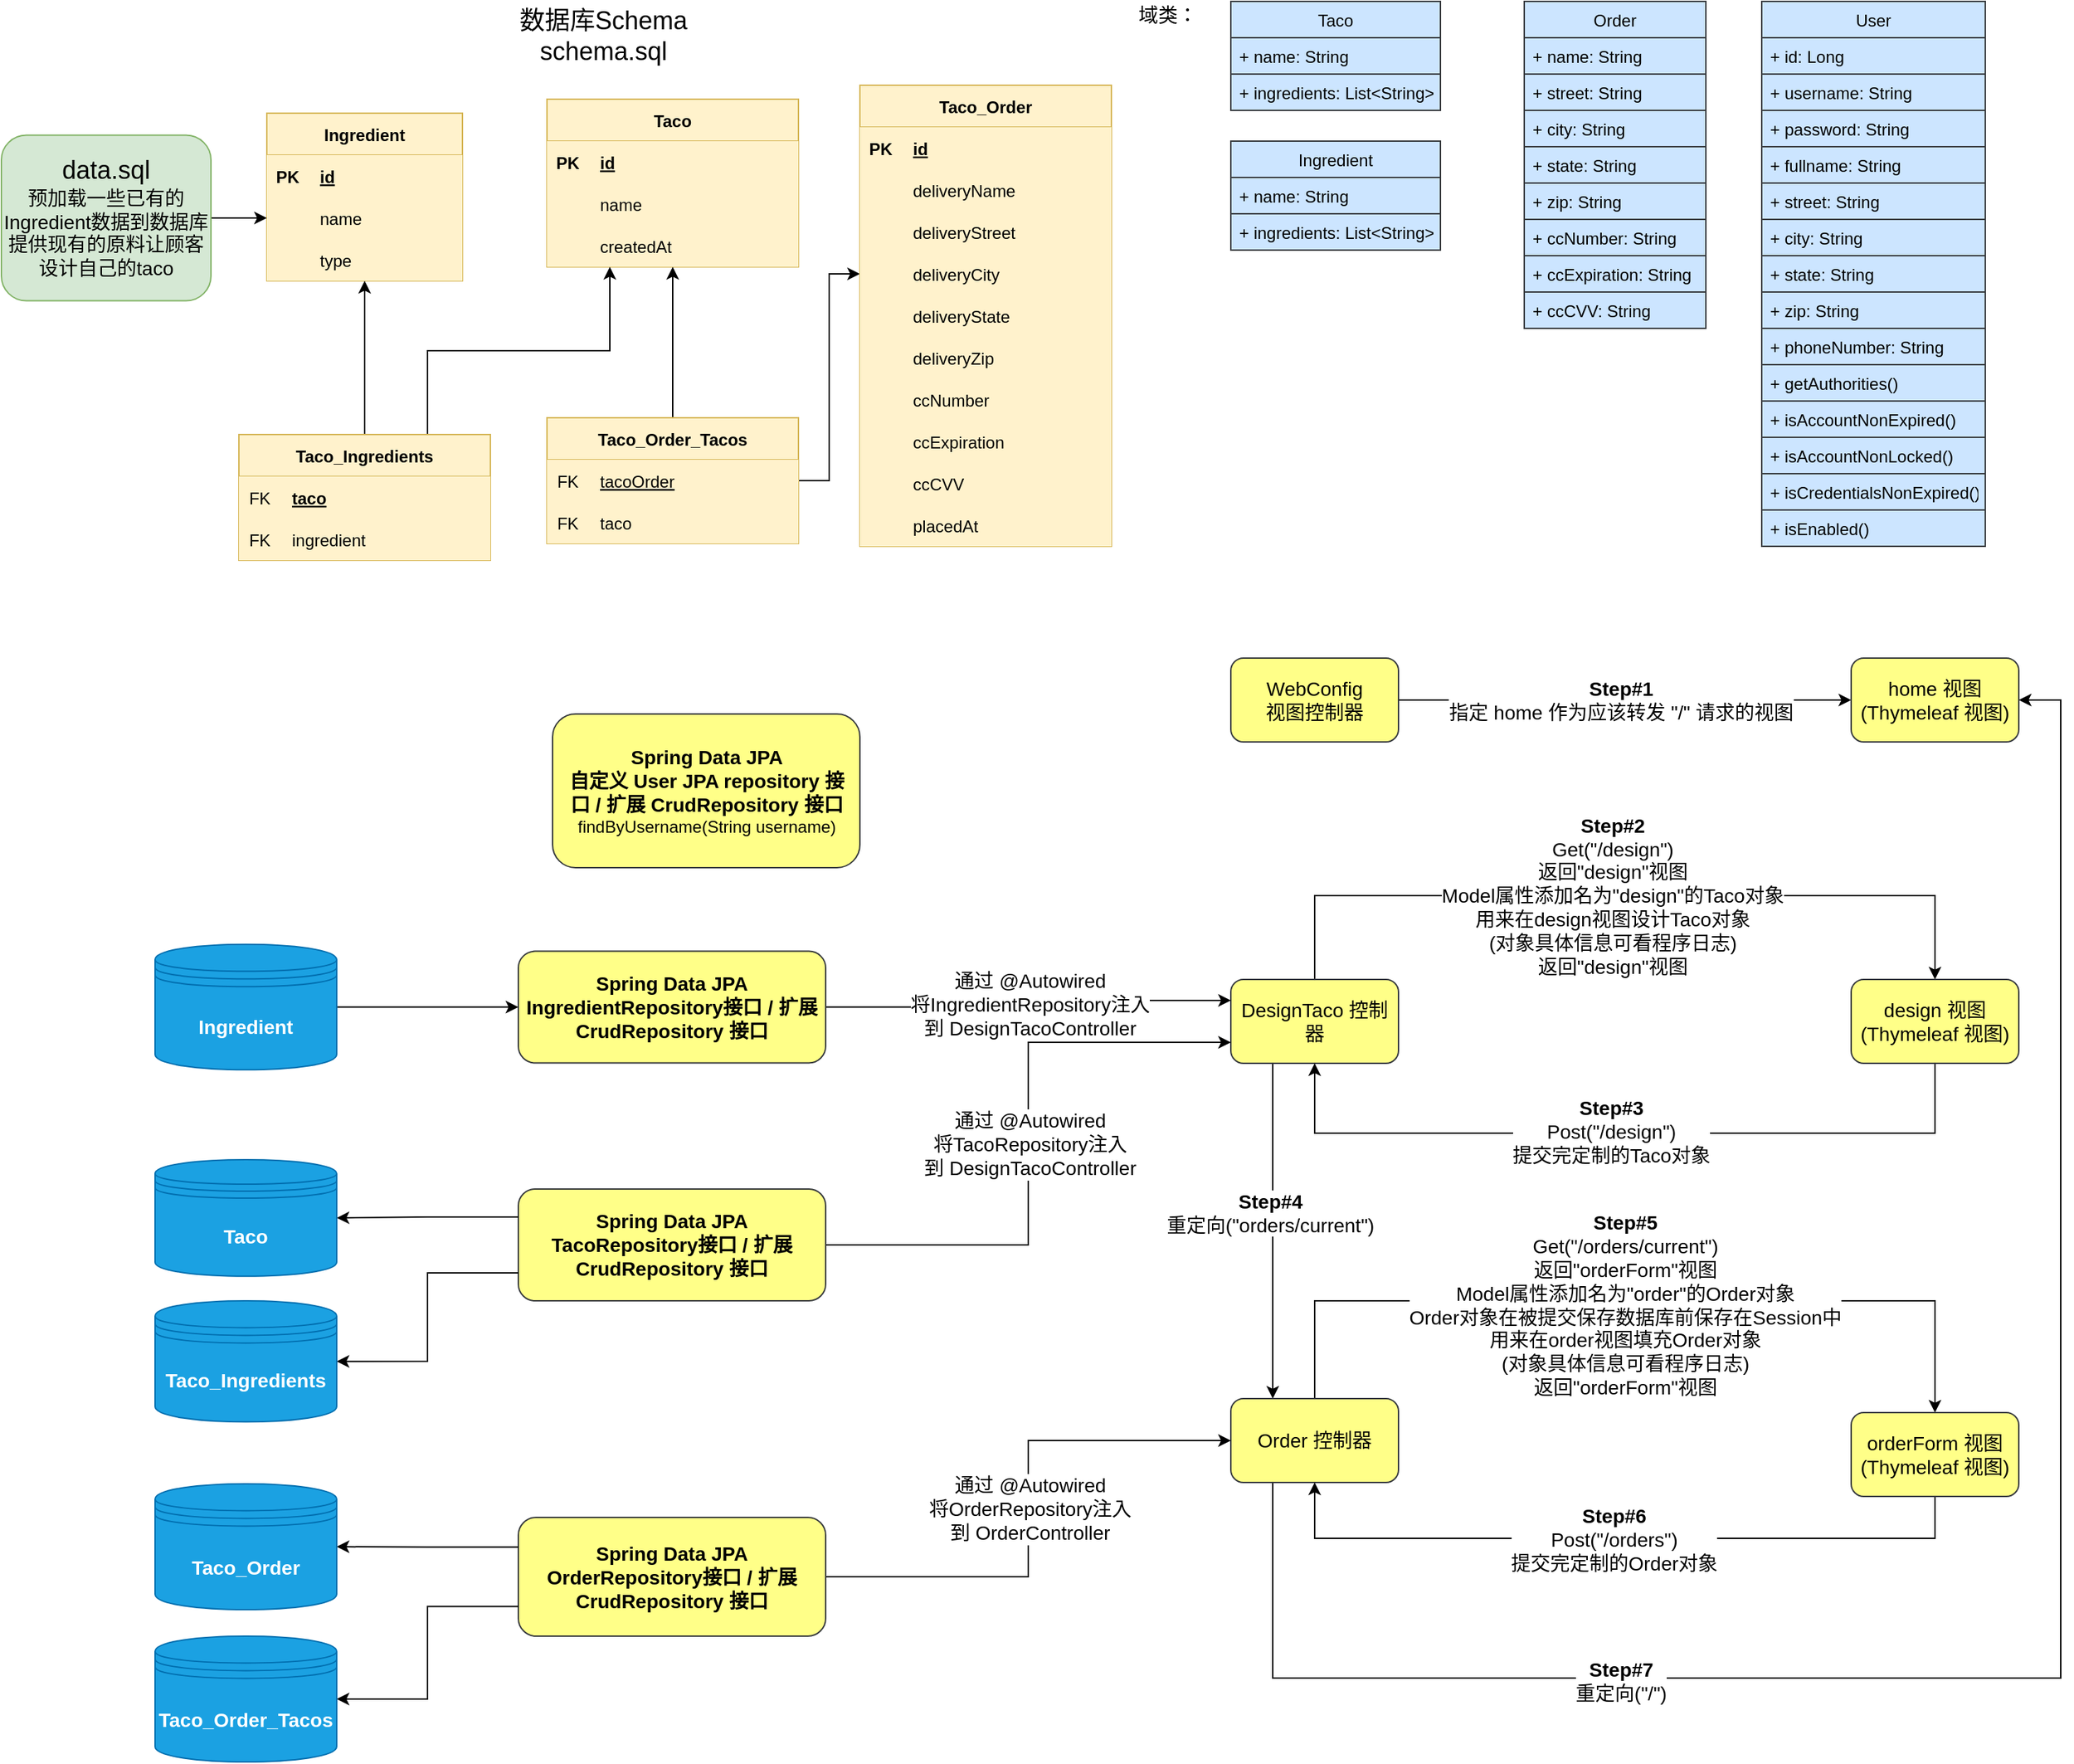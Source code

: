 <mxfile version="14.4.3" type="device"><diagram id="s5GgD7lEtXo4meM5UNP-" name="Page-1"><mxGraphModel dx="2893" dy="1265" grid="1" gridSize="10" guides="1" tooltips="1" connect="1" arrows="1" fold="1" page="1" pageScale="1" pageWidth="827" pageHeight="1169" math="0" shadow="0"><root><mxCell id="0"/><mxCell id="1" parent="0"/><mxCell id="UWZ8eqpxHvVsFgLDv_jw-1" value="Order" style="swimlane;fontStyle=0;childLayout=stackLayout;horizontal=1;startSize=26;fillColor=#cce5ff;horizontalStack=0;resizeParent=1;resizeParentMax=0;resizeLast=0;collapsible=1;marginBottom=0;strokeColor=#36393d;" parent="1" vertex="1"><mxGeometry x="310" y="60" width="130" height="234" as="geometry"/></mxCell><mxCell id="UWZ8eqpxHvVsFgLDv_jw-2" value="+ name: String" style="text;strokeColor=#36393d;fillColor=#cce5ff;align=left;verticalAlign=top;spacingLeft=4;spacingRight=4;overflow=hidden;rotatable=0;points=[[0,0.5],[1,0.5]];portConstraint=eastwest;" parent="UWZ8eqpxHvVsFgLDv_jw-1" vertex="1"><mxGeometry y="26" width="130" height="26" as="geometry"/></mxCell><mxCell id="UWZ8eqpxHvVsFgLDv_jw-3" value="+ street: String" style="text;strokeColor=#36393d;fillColor=#cce5ff;align=left;verticalAlign=top;spacingLeft=4;spacingRight=4;overflow=hidden;rotatable=0;points=[[0,0.5],[1,0.5]];portConstraint=eastwest;" parent="UWZ8eqpxHvVsFgLDv_jw-1" vertex="1"><mxGeometry y="52" width="130" height="26" as="geometry"/></mxCell><mxCell id="UWZ8eqpxHvVsFgLDv_jw-4" value="+ city: String" style="text;strokeColor=#36393d;fillColor=#cce5ff;align=left;verticalAlign=top;spacingLeft=4;spacingRight=4;overflow=hidden;rotatable=0;points=[[0,0.5],[1,0.5]];portConstraint=eastwest;" parent="UWZ8eqpxHvVsFgLDv_jw-1" vertex="1"><mxGeometry y="78" width="130" height="26" as="geometry"/></mxCell><mxCell id="UWZ8eqpxHvVsFgLDv_jw-12" value="+ state: String" style="text;strokeColor=#36393d;fillColor=#cce5ff;align=left;verticalAlign=top;spacingLeft=4;spacingRight=4;overflow=hidden;rotatable=0;points=[[0,0.5],[1,0.5]];portConstraint=eastwest;" parent="UWZ8eqpxHvVsFgLDv_jw-1" vertex="1"><mxGeometry y="104" width="130" height="26" as="geometry"/></mxCell><mxCell id="UWZ8eqpxHvVsFgLDv_jw-19" value="+ zip: String" style="text;strokeColor=#36393d;fillColor=#cce5ff;align=left;verticalAlign=top;spacingLeft=4;spacingRight=4;overflow=hidden;rotatable=0;points=[[0,0.5],[1,0.5]];portConstraint=eastwest;" parent="UWZ8eqpxHvVsFgLDv_jw-1" vertex="1"><mxGeometry y="130" width="130" height="26" as="geometry"/></mxCell><mxCell id="UWZ8eqpxHvVsFgLDv_jw-18" value="+ ccNumber: String" style="text;strokeColor=#36393d;fillColor=#cce5ff;align=left;verticalAlign=top;spacingLeft=4;spacingRight=4;overflow=hidden;rotatable=0;points=[[0,0.5],[1,0.5]];portConstraint=eastwest;" parent="UWZ8eqpxHvVsFgLDv_jw-1" vertex="1"><mxGeometry y="156" width="130" height="26" as="geometry"/></mxCell><mxCell id="UWZ8eqpxHvVsFgLDv_jw-20" value="+ ccExpiration: String" style="text;strokeColor=#36393d;fillColor=#cce5ff;align=left;verticalAlign=top;spacingLeft=4;spacingRight=4;overflow=hidden;rotatable=0;points=[[0,0.5],[1,0.5]];portConstraint=eastwest;" parent="UWZ8eqpxHvVsFgLDv_jw-1" vertex="1"><mxGeometry y="182" width="130" height="26" as="geometry"/></mxCell><mxCell id="UWZ8eqpxHvVsFgLDv_jw-14" value="+ ccCVV: String" style="text;strokeColor=#36393d;fillColor=#cce5ff;align=left;verticalAlign=top;spacingLeft=4;spacingRight=4;overflow=hidden;rotatable=0;points=[[0,0.5],[1,0.5]];portConstraint=eastwest;" parent="UWZ8eqpxHvVsFgLDv_jw-1" vertex="1"><mxGeometry y="208" width="130" height="26" as="geometry"/></mxCell><mxCell id="_PGfNeUoDke_odYHknA6-1" value="Taco" style="swimlane;fontStyle=0;childLayout=stackLayout;horizontal=1;startSize=26;fillColor=#cce5ff;horizontalStack=0;resizeParent=1;resizeParentMax=0;resizeLast=0;collapsible=1;marginBottom=0;strokeColor=#36393d;" parent="1" vertex="1"><mxGeometry x="100" y="60" width="150" height="78" as="geometry"/></mxCell><mxCell id="_PGfNeUoDke_odYHknA6-2" value="+ name: String" style="text;strokeColor=#36393d;fillColor=#cce5ff;align=left;verticalAlign=top;spacingLeft=4;spacingRight=4;overflow=hidden;rotatable=0;points=[[0,0.5],[1,0.5]];portConstraint=eastwest;" parent="_PGfNeUoDke_odYHknA6-1" vertex="1"><mxGeometry y="26" width="150" height="26" as="geometry"/></mxCell><mxCell id="_PGfNeUoDke_odYHknA6-3" value="+ ingredients: List&lt;String&gt;" style="text;strokeColor=#36393d;fillColor=#cce5ff;align=left;verticalAlign=top;spacingLeft=4;spacingRight=4;overflow=hidden;rotatable=0;points=[[0,0.5],[1,0.5]];portConstraint=eastwest;" parent="_PGfNeUoDke_odYHknA6-1" vertex="1"><mxGeometry y="52" width="150" height="26" as="geometry"/></mxCell><mxCell id="_PGfNeUoDke_odYHknA6-10" value="&lt;font style=&quot;font-size: 14px&quot;&gt;域类：&lt;/font&gt;" style="text;html=1;strokeColor=none;fillColor=none;align=center;verticalAlign=middle;whiteSpace=wrap;rounded=0;" parent="1" vertex="1"><mxGeometry x="30" y="60" width="50" height="20" as="geometry"/></mxCell><mxCell id="_PGfNeUoDke_odYHknA6-21" style="edgeStyle=orthogonalEdgeStyle;rounded=0;orthogonalLoop=1;jettySize=auto;html=1;exitX=1;exitY=0.5;exitDx=0;exitDy=0;entryX=0;entryY=0.5;entryDx=0;entryDy=0;" parent="1" source="_PGfNeUoDke_odYHknA6-11" target="_PGfNeUoDke_odYHknA6-13" edge="1"><mxGeometry relative="1" as="geometry"/></mxCell><mxCell id="_PGfNeUoDke_odYHknA6-24" value="&lt;font&gt;&lt;b style=&quot;font-size: 14px&quot;&gt;Step#1&lt;/b&gt;&lt;br&gt;&lt;span style=&quot;font-size: 14px&quot;&gt;指定 home 作为应该转发 &quot;/&quot; 请求的视图&lt;/span&gt;&lt;br&gt;&lt;/font&gt;" style="edgeLabel;html=1;align=center;verticalAlign=middle;resizable=0;points=[];" parent="_PGfNeUoDke_odYHknA6-21" vertex="1" connectable="0"><mxGeometry x="-0.019" y="-1" relative="1" as="geometry"><mxPoint y="-1" as="offset"/></mxGeometry></mxCell><mxCell id="_PGfNeUoDke_odYHknA6-11" value="&lt;font style=&quot;font-size: 14px&quot;&gt;WebConfig&lt;br&gt;视图控制器&lt;/font&gt;" style="rounded=1;whiteSpace=wrap;html=1;fillColor=#ffff88;strokeColor=#36393d;" parent="1" vertex="1"><mxGeometry x="100" y="530" width="120" height="60" as="geometry"/></mxCell><mxCell id="_PGfNeUoDke_odYHknA6-13" value="&lt;font style=&quot;font-size: 14px&quot;&gt;home 视图&lt;br&gt;(&lt;span&gt;Thymeleaf 视图&lt;/span&gt;)&lt;/font&gt;" style="rounded=1;whiteSpace=wrap;html=1;fillColor=#ffff88;strokeColor=#36393d;" parent="1" vertex="1"><mxGeometry x="544" y="530" width="120" height="60" as="geometry"/></mxCell><mxCell id="_PGfNeUoDke_odYHknA6-22" style="edgeStyle=orthogonalEdgeStyle;rounded=0;orthogonalLoop=1;jettySize=auto;html=1;exitX=0.5;exitY=0;exitDx=0;exitDy=0;entryX=0.5;entryY=0;entryDx=0;entryDy=0;" parent="1" source="_PGfNeUoDke_odYHknA6-15" target="_PGfNeUoDke_odYHknA6-17" edge="1"><mxGeometry relative="1" as="geometry"><Array as="points"><mxPoint x="160" y="700"/><mxPoint x="604" y="700"/></Array></mxGeometry></mxCell><mxCell id="_PGfNeUoDke_odYHknA6-25" value="&lt;span style=&quot;font-size: 14px&quot;&gt;&lt;b&gt;Step#2&lt;/b&gt;&lt;br&gt;Get(&quot;/design&quot;)&lt;/span&gt;&lt;br style=&quot;font-size: 14px&quot;&gt;&lt;span style=&quot;font-size: 14px&quot;&gt;返回&quot;design&quot;视图&lt;br&gt;Model属性添加名为&quot;design&quot;的Taco对象&lt;br&gt;用来在design视图设计Taco对象&lt;br&gt;&lt;/span&gt;&lt;span style=&quot;font-size: 14px&quot;&gt;(对象具体信息可看程序日志)&lt;/span&gt;&lt;span style=&quot;font-size: 14px&quot;&gt;&lt;br&gt;&lt;/span&gt;&lt;span style=&quot;font-size: 14px&quot;&gt;返回&quot;design&quot;视图&lt;/span&gt;&lt;span style=&quot;font-size: 14px&quot;&gt;&lt;br&gt;&lt;/span&gt;" style="edgeLabel;html=1;align=center;verticalAlign=middle;resizable=0;points=[];" parent="_PGfNeUoDke_odYHknA6-22" vertex="1" connectable="0"><mxGeometry x="-0.161" relative="1" as="geometry"><mxPoint x="36" as="offset"/></mxGeometry></mxCell><mxCell id="_PGfNeUoDke_odYHknA6-30" style="edgeStyle=orthogonalEdgeStyle;rounded=0;orthogonalLoop=1;jettySize=auto;html=1;exitX=0.25;exitY=1;exitDx=0;exitDy=0;entryX=0.25;entryY=0;entryDx=0;entryDy=0;" parent="1" source="_PGfNeUoDke_odYHknA6-15" target="_PGfNeUoDke_odYHknA6-18" edge="1"><mxGeometry relative="1" as="geometry"/></mxCell><mxCell id="_PGfNeUoDke_odYHknA6-31" value="&lt;span style=&quot;font-size: 14px&quot;&gt;&lt;b&gt;Step#4&lt;/b&gt;&lt;br&gt;重定向(&quot;orders/current&quot;)&lt;/span&gt;" style="edgeLabel;html=1;align=center;verticalAlign=middle;resizable=0;points=[];" parent="_PGfNeUoDke_odYHknA6-30" vertex="1" connectable="0"><mxGeometry x="-0.109" y="-2" relative="1" as="geometry"><mxPoint as="offset"/></mxGeometry></mxCell><mxCell id="_PGfNeUoDke_odYHknA6-15" value="&lt;font style=&quot;font-size: 14px&quot;&gt;DesignTaco 控制器&lt;/font&gt;" style="rounded=1;whiteSpace=wrap;html=1;fillColor=#ffff88;strokeColor=#36393d;" parent="1" vertex="1"><mxGeometry x="100" y="760" width="120" height="60" as="geometry"/></mxCell><mxCell id="_PGfNeUoDke_odYHknA6-26" style="edgeStyle=orthogonalEdgeStyle;rounded=0;orthogonalLoop=1;jettySize=auto;html=1;exitX=0.5;exitY=1;exitDx=0;exitDy=0;entryX=0.5;entryY=1;entryDx=0;entryDy=0;" parent="1" source="_PGfNeUoDke_odYHknA6-17" target="_PGfNeUoDke_odYHknA6-15" edge="1"><mxGeometry relative="1" as="geometry"><Array as="points"><mxPoint x="604" y="870"/><mxPoint x="160" y="870"/></Array></mxGeometry></mxCell><mxCell id="_PGfNeUoDke_odYHknA6-28" value="&lt;font style=&quot;font-size: 14px&quot;&gt;&lt;b&gt;Step#3&lt;/b&gt;&lt;br&gt;Post(&quot;/design&quot;)&lt;br&gt;提交完定制的Taco对象&lt;br&gt;&lt;/font&gt;" style="edgeLabel;html=1;align=center;verticalAlign=middle;resizable=0;points=[];" parent="_PGfNeUoDke_odYHknA6-26" vertex="1" connectable="0"><mxGeometry x="0.037" y="-1" relative="1" as="geometry"><mxPoint as="offset"/></mxGeometry></mxCell><mxCell id="_PGfNeUoDke_odYHknA6-17" value="&lt;font style=&quot;font-size: 14px&quot;&gt;design 视图&lt;br&gt;(&lt;span&gt;Thymeleaf 视图&lt;/span&gt;)&lt;/font&gt;" style="rounded=1;whiteSpace=wrap;html=1;fillColor=#ffff88;strokeColor=#36393d;" parent="1" vertex="1"><mxGeometry x="544" y="760" width="120" height="60" as="geometry"/></mxCell><mxCell id="_PGfNeUoDke_odYHknA6-23" style="edgeStyle=orthogonalEdgeStyle;rounded=0;orthogonalLoop=1;jettySize=auto;html=1;exitX=0.5;exitY=0;exitDx=0;exitDy=0;entryX=0.5;entryY=0;entryDx=0;entryDy=0;" parent="1" source="_PGfNeUoDke_odYHknA6-18" target="_PGfNeUoDke_odYHknA6-20" edge="1"><mxGeometry relative="1" as="geometry"><Array as="points"><mxPoint x="160" y="990"/><mxPoint x="604" y="990"/></Array></mxGeometry></mxCell><mxCell id="_PGfNeUoDke_odYHknA6-32" value="&lt;span style=&quot;font-size: 14px&quot;&gt;&lt;b&gt;Step#5&lt;/b&gt;&lt;br&gt;Get(&quot;/orders/current&quot;)&lt;/span&gt;&lt;br style=&quot;font-size: 14px&quot;&gt;&lt;span style=&quot;font-size: 14px&quot;&gt;返回&quot;orderForm&quot;视图&lt;br&gt;Model属性添加名为&quot;order&quot;的Order对象&lt;br&gt;Order对象在被提交保存数据库前保存在Session中&lt;br&gt;用来在order视图填充Order对象&lt;br&gt;(对象具体信息可看程序日志)&lt;br&gt;&lt;/span&gt;&lt;span style=&quot;font-size: 14px&quot;&gt;返回&quot;orderForm&quot;视图&lt;/span&gt;&lt;span style=&quot;font-size: 14px&quot;&gt;&lt;br&gt;&lt;/span&gt;" style="edgeLabel;html=1;align=center;verticalAlign=middle;resizable=0;points=[];" parent="_PGfNeUoDke_odYHknA6-23" vertex="1" connectable="0"><mxGeometry x="-0.093" y="-3" relative="1" as="geometry"><mxPoint x="22" as="offset"/></mxGeometry></mxCell><mxCell id="_PGfNeUoDke_odYHknA6-35" style="edgeStyle=orthogonalEdgeStyle;rounded=0;orthogonalLoop=1;jettySize=auto;html=1;exitX=0.25;exitY=1;exitDx=0;exitDy=0;entryX=1;entryY=0.5;entryDx=0;entryDy=0;" parent="1" source="_PGfNeUoDke_odYHknA6-18" target="_PGfNeUoDke_odYHknA6-13" edge="1"><mxGeometry relative="1" as="geometry"><Array as="points"><mxPoint x="130" y="1260"/><mxPoint x="694" y="1260"/><mxPoint x="694" y="560"/></Array></mxGeometry></mxCell><mxCell id="_PGfNeUoDke_odYHknA6-36" value="&lt;span style=&quot;font-size: 14px&quot;&gt;&lt;b&gt;Step#7&lt;/b&gt;&lt;br&gt;重定向(&quot;/&quot;)&lt;br&gt;&lt;/span&gt;" style="edgeLabel;html=1;align=center;verticalAlign=middle;resizable=0;points=[];" parent="_PGfNeUoDke_odYHknA6-35" vertex="1" connectable="0"><mxGeometry x="-0.344" y="-2" relative="1" as="geometry"><mxPoint x="-81.59" as="offset"/></mxGeometry></mxCell><mxCell id="_PGfNeUoDke_odYHknA6-18" value="&lt;font style=&quot;font-size: 14px&quot;&gt;Order 控制器&lt;/font&gt;" style="rounded=1;whiteSpace=wrap;html=1;fillColor=#ffff88;strokeColor=#36393d;" parent="1" vertex="1"><mxGeometry x="100" y="1060" width="120" height="60" as="geometry"/></mxCell><mxCell id="_PGfNeUoDke_odYHknA6-33" style="edgeStyle=orthogonalEdgeStyle;rounded=0;orthogonalLoop=1;jettySize=auto;html=1;exitX=0.5;exitY=1;exitDx=0;exitDy=0;entryX=0.5;entryY=1;entryDx=0;entryDy=0;" parent="1" source="_PGfNeUoDke_odYHknA6-20" target="_PGfNeUoDke_odYHknA6-18" edge="1"><mxGeometry relative="1" as="geometry"><Array as="points"><mxPoint x="604" y="1160"/><mxPoint x="160" y="1160"/></Array></mxGeometry></mxCell><mxCell id="_PGfNeUoDke_odYHknA6-34" value="&lt;span style=&quot;font-size: 14px&quot;&gt;&lt;b&gt;Step#6&lt;/b&gt;&lt;br&gt;Post(&quot;/orders&quot;)&lt;/span&gt;&lt;br style=&quot;font-size: 14px&quot;&gt;&lt;span style=&quot;font-size: 14px&quot;&gt;提交完定制的Order对象&lt;/span&gt;" style="edgeLabel;html=1;align=center;verticalAlign=middle;resizable=0;points=[];" parent="_PGfNeUoDke_odYHknA6-33" vertex="1" connectable="0"><mxGeometry x="0.012" y="1" relative="1" as="geometry"><mxPoint as="offset"/></mxGeometry></mxCell><mxCell id="_PGfNeUoDke_odYHknA6-20" value="&lt;font style=&quot;font-size: 14px&quot;&gt;orderForm 视图&lt;br&gt;(&lt;span&gt;Thymeleaf 视图&lt;/span&gt;)&lt;/font&gt;" style="rounded=1;whiteSpace=wrap;html=1;fillColor=#ffff88;strokeColor=#36393d;" parent="1" vertex="1"><mxGeometry x="544" y="1070" width="120" height="60" as="geometry"/></mxCell><mxCell id="GFO2G9wgAssf9oBsYWqt-5" style="edgeStyle=orthogonalEdgeStyle;rounded=0;orthogonalLoop=1;jettySize=auto;html=1;exitX=1;exitY=0.5;exitDx=0;exitDy=0;entryX=0;entryY=0.25;entryDx=0;entryDy=0;" parent="1" source="GFO2G9wgAssf9oBsYWqt-1" target="_PGfNeUoDke_odYHknA6-15" edge="1"><mxGeometry relative="1" as="geometry"/></mxCell><mxCell id="GFO2G9wgAssf9oBsYWqt-6" value="&lt;font style=&quot;font-size: 14px&quot;&gt;通过 @Autowired&lt;br&gt;将&lt;span&gt;IngredientRepository&lt;/span&gt;注入&lt;br&gt;到 DesignTacoController&lt;/font&gt;" style="edgeLabel;html=1;align=center;verticalAlign=middle;resizable=0;points=[];" parent="GFO2G9wgAssf9oBsYWqt-5" vertex="1" connectable="0"><mxGeometry x="-0.002" y="-1" relative="1" as="geometry"><mxPoint as="offset"/></mxGeometry></mxCell><mxCell id="GFO2G9wgAssf9oBsYWqt-1" value="&lt;font&gt;&lt;font style=&quot;font-size: 14px&quot;&gt;&lt;b&gt;Spring Data JPA&lt;br&gt;IngredientRepository接口 /&amp;nbsp;&lt;span&gt;扩展 CrudRepository 接口&lt;/span&gt;&lt;br&gt;&lt;/b&gt;&lt;/font&gt;&lt;/font&gt;" style="rounded=1;whiteSpace=wrap;html=1;fillColor=#ffff88;strokeColor=#36393d;" parent="1" vertex="1"><mxGeometry x="-410" y="739.78" width="220" height="80" as="geometry"/></mxCell><mxCell id="GFO2G9wgAssf9oBsYWqt-3" style="edgeStyle=orthogonalEdgeStyle;rounded=0;orthogonalLoop=1;jettySize=auto;html=1;exitX=1;exitY=0.5;exitDx=0;exitDy=0;entryX=0;entryY=0.5;entryDx=0;entryDy=0;" parent="1" source="5_yqH__GdXovCxNSUpzi-95" target="GFO2G9wgAssf9oBsYWqt-1" edge="1"><mxGeometry relative="1" as="geometry"><mxPoint x="-800" y="778.75" as="sourcePoint"/></mxGeometry></mxCell><mxCell id="ABCaBeEIjBcYwZikrqMt-1" value="Ingredient" style="shape=table;startSize=30;container=1;collapsible=1;childLayout=tableLayout;fixedRows=1;rowLines=0;fontStyle=1;align=center;resizeLast=1;fillColor=#fff2cc;strokeColor=#d6b656;" parent="1" vertex="1"><mxGeometry x="-590" y="140" width="140" height="120" as="geometry"/></mxCell><mxCell id="ABCaBeEIjBcYwZikrqMt-2" value="" style="shape=partialRectangle;collapsible=0;dropTarget=0;pointerEvents=0;fillColor=#fff2cc;top=0;left=0;bottom=1;right=0;points=[[0,0.5],[1,0.5]];portConstraint=eastwest;strokeColor=#d6b656;" parent="ABCaBeEIjBcYwZikrqMt-1" vertex="1"><mxGeometry y="30" width="140" height="30" as="geometry"/></mxCell><mxCell id="ABCaBeEIjBcYwZikrqMt-3" value="PK" style="shape=partialRectangle;connectable=0;fillColor=#fff2cc;top=0;left=0;bottom=0;right=0;fontStyle=1;overflow=hidden;strokeColor=#d6b656;" parent="ABCaBeEIjBcYwZikrqMt-2" vertex="1"><mxGeometry width="30" height="30" as="geometry"/></mxCell><mxCell id="ABCaBeEIjBcYwZikrqMt-4" value="id" style="shape=partialRectangle;connectable=0;fillColor=#fff2cc;top=0;left=0;bottom=0;right=0;align=left;spacingLeft=6;fontStyle=5;overflow=hidden;strokeColor=#d6b656;" parent="ABCaBeEIjBcYwZikrqMt-2" vertex="1"><mxGeometry x="30" width="110" height="30" as="geometry"/></mxCell><mxCell id="ABCaBeEIjBcYwZikrqMt-5" value="" style="shape=partialRectangle;collapsible=0;dropTarget=0;pointerEvents=0;fillColor=#fff2cc;top=0;left=0;bottom=0;right=0;points=[[0,0.5],[1,0.5]];portConstraint=eastwest;strokeColor=#d6b656;" parent="ABCaBeEIjBcYwZikrqMt-1" vertex="1"><mxGeometry y="60" width="140" height="30" as="geometry"/></mxCell><mxCell id="ABCaBeEIjBcYwZikrqMt-6" value="" style="shape=partialRectangle;connectable=0;fillColor=#fff2cc;top=0;left=0;bottom=0;right=0;editable=1;overflow=hidden;strokeColor=#d6b656;" parent="ABCaBeEIjBcYwZikrqMt-5" vertex="1"><mxGeometry width="30" height="30" as="geometry"/></mxCell><mxCell id="ABCaBeEIjBcYwZikrqMt-7" value="name" style="shape=partialRectangle;connectable=0;fillColor=#fff2cc;top=0;left=0;bottom=0;right=0;align=left;spacingLeft=6;overflow=hidden;strokeColor=#d6b656;" parent="ABCaBeEIjBcYwZikrqMt-5" vertex="1"><mxGeometry x="30" width="110" height="30" as="geometry"/></mxCell><mxCell id="ABCaBeEIjBcYwZikrqMt-8" value="" style="shape=partialRectangle;collapsible=0;dropTarget=0;pointerEvents=0;fillColor=#fff2cc;top=0;left=0;bottom=0;right=0;points=[[0,0.5],[1,0.5]];portConstraint=eastwest;strokeColor=#d6b656;" parent="ABCaBeEIjBcYwZikrqMt-1" vertex="1"><mxGeometry y="90" width="140" height="30" as="geometry"/></mxCell><mxCell id="ABCaBeEIjBcYwZikrqMt-9" value="" style="shape=partialRectangle;connectable=0;fillColor=#fff2cc;top=0;left=0;bottom=0;right=0;editable=1;overflow=hidden;strokeColor=#d6b656;" parent="ABCaBeEIjBcYwZikrqMt-8" vertex="1"><mxGeometry width="30" height="30" as="geometry"/></mxCell><mxCell id="ABCaBeEIjBcYwZikrqMt-10" value="type" style="shape=partialRectangle;connectable=0;fillColor=#fff2cc;top=0;left=0;bottom=0;right=0;align=left;spacingLeft=6;overflow=hidden;strokeColor=#d6b656;" parent="ABCaBeEIjBcYwZikrqMt-8" vertex="1"><mxGeometry x="30" width="110" height="30" as="geometry"/></mxCell><mxCell id="ABCaBeEIjBcYwZikrqMt-14" value="Taco" style="shape=table;startSize=30;container=1;collapsible=1;childLayout=tableLayout;fixedRows=1;rowLines=0;fontStyle=1;align=center;resizeLast=1;fillColor=#fff2cc;strokeColor=#d6b656;" parent="1" vertex="1"><mxGeometry x="-389.5" y="130" width="180" height="120" as="geometry"/></mxCell><mxCell id="ABCaBeEIjBcYwZikrqMt-15" value="" style="shape=partialRectangle;collapsible=0;dropTarget=0;pointerEvents=0;fillColor=#fff2cc;top=0;left=0;bottom=1;right=0;points=[[0,0.5],[1,0.5]];portConstraint=eastwest;strokeColor=#d6b656;" parent="ABCaBeEIjBcYwZikrqMt-14" vertex="1"><mxGeometry y="30" width="180" height="30" as="geometry"/></mxCell><mxCell id="ABCaBeEIjBcYwZikrqMt-16" value="PK" style="shape=partialRectangle;connectable=0;fillColor=#fff2cc;top=0;left=0;bottom=0;right=0;fontStyle=1;overflow=hidden;strokeColor=#d6b656;" parent="ABCaBeEIjBcYwZikrqMt-15" vertex="1"><mxGeometry width="30" height="30" as="geometry"/></mxCell><mxCell id="ABCaBeEIjBcYwZikrqMt-17" value="id" style="shape=partialRectangle;connectable=0;fillColor=#fff2cc;top=0;left=0;bottom=0;right=0;align=left;spacingLeft=6;fontStyle=5;overflow=hidden;strokeColor=#d6b656;" parent="ABCaBeEIjBcYwZikrqMt-15" vertex="1"><mxGeometry x="30" width="150" height="30" as="geometry"/></mxCell><mxCell id="ABCaBeEIjBcYwZikrqMt-18" value="" style="shape=partialRectangle;collapsible=0;dropTarget=0;pointerEvents=0;fillColor=#fff2cc;top=0;left=0;bottom=0;right=0;points=[[0,0.5],[1,0.5]];portConstraint=eastwest;strokeColor=#d6b656;" parent="ABCaBeEIjBcYwZikrqMt-14" vertex="1"><mxGeometry y="60" width="180" height="30" as="geometry"/></mxCell><mxCell id="ABCaBeEIjBcYwZikrqMt-19" value="" style="shape=partialRectangle;connectable=0;fillColor=#fff2cc;top=0;left=0;bottom=0;right=0;editable=1;overflow=hidden;strokeColor=#d6b656;" parent="ABCaBeEIjBcYwZikrqMt-18" vertex="1"><mxGeometry width="30" height="30" as="geometry"/></mxCell><mxCell id="ABCaBeEIjBcYwZikrqMt-20" value="name" style="shape=partialRectangle;connectable=0;fillColor=#fff2cc;top=0;left=0;bottom=0;right=0;align=left;spacingLeft=6;overflow=hidden;strokeColor=#d6b656;" parent="ABCaBeEIjBcYwZikrqMt-18" vertex="1"><mxGeometry x="30" width="150" height="30" as="geometry"/></mxCell><mxCell id="ABCaBeEIjBcYwZikrqMt-21" value="" style="shape=partialRectangle;collapsible=0;dropTarget=0;pointerEvents=0;fillColor=#fff2cc;top=0;left=0;bottom=0;right=0;points=[[0,0.5],[1,0.5]];portConstraint=eastwest;strokeColor=#d6b656;" parent="ABCaBeEIjBcYwZikrqMt-14" vertex="1"><mxGeometry y="90" width="180" height="30" as="geometry"/></mxCell><mxCell id="ABCaBeEIjBcYwZikrqMt-22" value="" style="shape=partialRectangle;connectable=0;fillColor=#fff2cc;top=0;left=0;bottom=0;right=0;editable=1;overflow=hidden;strokeColor=#d6b656;" parent="ABCaBeEIjBcYwZikrqMt-21" vertex="1"><mxGeometry width="30" height="30" as="geometry"/></mxCell><mxCell id="ABCaBeEIjBcYwZikrqMt-23" value="createdAt" style="shape=partialRectangle;connectable=0;fillColor=#fff2cc;top=0;left=0;bottom=0;right=0;align=left;spacingLeft=6;overflow=hidden;strokeColor=#d6b656;" parent="ABCaBeEIjBcYwZikrqMt-21" vertex="1"><mxGeometry x="30" width="150" height="30" as="geometry"/></mxCell><mxCell id="1MyHOE4CHf05YCEN6rHA-6" style="edgeStyle=orthogonalEdgeStyle;rounded=0;orthogonalLoop=1;jettySize=auto;html=1;exitX=0.5;exitY=0;exitDx=0;exitDy=0;entryX=0.5;entryY=1;entryDx=0;entryDy=0;" parent="1" source="ABCaBeEIjBcYwZikrqMt-24" target="ABCaBeEIjBcYwZikrqMt-1" edge="1"><mxGeometry relative="1" as="geometry"/></mxCell><mxCell id="1MyHOE4CHf05YCEN6rHA-7" style="edgeStyle=orthogonalEdgeStyle;rounded=0;orthogonalLoop=1;jettySize=auto;html=1;exitX=0.75;exitY=0;exitDx=0;exitDy=0;entryX=0.25;entryY=1;entryDx=0;entryDy=0;" parent="1" source="ABCaBeEIjBcYwZikrqMt-24" target="ABCaBeEIjBcYwZikrqMt-14" edge="1"><mxGeometry relative="1" as="geometry"/></mxCell><mxCell id="ABCaBeEIjBcYwZikrqMt-24" value="Taco_Ingredients" style="shape=table;startSize=30;container=1;collapsible=1;childLayout=tableLayout;fixedRows=1;rowLines=0;fontStyle=1;align=center;resizeLast=1;fillColor=#fff2cc;strokeColor=#d6b656;" parent="1" vertex="1"><mxGeometry x="-610" y="370" width="180" height="90" as="geometry"/></mxCell><mxCell id="ABCaBeEIjBcYwZikrqMt-25" value="" style="shape=partialRectangle;collapsible=0;dropTarget=0;pointerEvents=0;fillColor=#fff2cc;top=0;left=0;bottom=1;right=0;points=[[0,0.5],[1,0.5]];portConstraint=eastwest;strokeColor=#d6b656;" parent="ABCaBeEIjBcYwZikrqMt-24" vertex="1"><mxGeometry y="30" width="180" height="30" as="geometry"/></mxCell><mxCell id="ABCaBeEIjBcYwZikrqMt-26" value="FK" style="shape=partialRectangle;connectable=0;fillColor=#fff2cc;top=0;left=0;bottom=0;right=0;fontStyle=0;overflow=hidden;strokeColor=#d6b656;" parent="ABCaBeEIjBcYwZikrqMt-25" vertex="1"><mxGeometry width="30" height="30" as="geometry"/></mxCell><mxCell id="ABCaBeEIjBcYwZikrqMt-27" value="taco" style="shape=partialRectangle;connectable=0;fillColor=#fff2cc;top=0;left=0;bottom=0;right=0;align=left;spacingLeft=6;fontStyle=5;overflow=hidden;strokeColor=#d6b656;" parent="ABCaBeEIjBcYwZikrqMt-25" vertex="1"><mxGeometry x="30" width="150" height="30" as="geometry"/></mxCell><mxCell id="ABCaBeEIjBcYwZikrqMt-28" value="" style="shape=partialRectangle;collapsible=0;dropTarget=0;pointerEvents=0;fillColor=#fff2cc;top=0;left=0;bottom=0;right=0;points=[[0,0.5],[1,0.5]];portConstraint=eastwest;strokeColor=#d6b656;" parent="ABCaBeEIjBcYwZikrqMt-24" vertex="1"><mxGeometry y="60" width="180" height="30" as="geometry"/></mxCell><mxCell id="ABCaBeEIjBcYwZikrqMt-29" value="FK" style="shape=partialRectangle;connectable=0;fillColor=#fff2cc;top=0;left=0;bottom=0;right=0;editable=1;overflow=hidden;strokeColor=#d6b656;" parent="ABCaBeEIjBcYwZikrqMt-28" vertex="1"><mxGeometry width="30" height="30" as="geometry"/></mxCell><mxCell id="ABCaBeEIjBcYwZikrqMt-30" value="ingredient" style="shape=partialRectangle;connectable=0;fillColor=#fff2cc;top=0;left=0;bottom=0;right=0;align=left;spacingLeft=6;overflow=hidden;strokeColor=#d6b656;" parent="ABCaBeEIjBcYwZikrqMt-28" vertex="1"><mxGeometry x="30" width="150" height="30" as="geometry"/></mxCell><mxCell id="ABCaBeEIjBcYwZikrqMt-101" style="edgeStyle=orthogonalEdgeStyle;rounded=0;orthogonalLoop=1;jettySize=auto;html=1;exitX=0.5;exitY=0;exitDx=0;exitDy=0;entryX=0.5;entryY=1;entryDx=0;entryDy=0;" parent="1" source="ABCaBeEIjBcYwZikrqMt-34" target="ABCaBeEIjBcYwZikrqMt-14" edge="1"><mxGeometry relative="1" as="geometry"/></mxCell><mxCell id="ABCaBeEIjBcYwZikrqMt-102" style="edgeStyle=orthogonalEdgeStyle;rounded=0;orthogonalLoop=1;jettySize=auto;html=1;exitX=1;exitY=0.5;exitDx=0;exitDy=0;entryX=0;entryY=0.5;entryDx=0;entryDy=0;" parent="1" source="ABCaBeEIjBcYwZikrqMt-34" target="ABCaBeEIjBcYwZikrqMt-68" edge="1"><mxGeometry relative="1" as="geometry"/></mxCell><mxCell id="ABCaBeEIjBcYwZikrqMt-34" value="Taco_Order_Tacos" style="shape=table;startSize=30;container=1;collapsible=1;childLayout=tableLayout;fixedRows=1;rowLines=0;fontStyle=1;align=center;resizeLast=1;fillColor=#fff2cc;strokeColor=#d6b656;" parent="1" vertex="1"><mxGeometry x="-389.5" y="358" width="180" height="90" as="geometry"/></mxCell><mxCell id="ABCaBeEIjBcYwZikrqMt-35" value="" style="shape=partialRectangle;collapsible=0;dropTarget=0;pointerEvents=0;fillColor=#fff2cc;top=0;left=0;bottom=1;right=0;points=[[0,0.5],[1,0.5]];portConstraint=eastwest;strokeColor=#d6b656;" parent="ABCaBeEIjBcYwZikrqMt-34" vertex="1"><mxGeometry y="30" width="180" height="30" as="geometry"/></mxCell><mxCell id="ABCaBeEIjBcYwZikrqMt-36" value="FK" style="shape=partialRectangle;connectable=0;fillColor=#fff2cc;top=0;left=0;bottom=0;right=0;fontStyle=0;overflow=hidden;strokeColor=#d6b656;" parent="ABCaBeEIjBcYwZikrqMt-35" vertex="1"><mxGeometry width="30" height="30" as="geometry"/></mxCell><mxCell id="ABCaBeEIjBcYwZikrqMt-37" value="tacoOrder" style="shape=partialRectangle;connectable=0;fillColor=#fff2cc;top=0;left=0;bottom=0;right=0;align=left;spacingLeft=6;fontStyle=4;overflow=hidden;strokeColor=#d6b656;" parent="ABCaBeEIjBcYwZikrqMt-35" vertex="1"><mxGeometry x="30" width="150" height="30" as="geometry"/></mxCell><mxCell id="ABCaBeEIjBcYwZikrqMt-38" value="" style="shape=partialRectangle;collapsible=0;dropTarget=0;pointerEvents=0;fillColor=#fff2cc;top=0;left=0;bottom=0;right=0;points=[[0,0.5],[1,0.5]];portConstraint=eastwest;strokeColor=#d6b656;" parent="ABCaBeEIjBcYwZikrqMt-34" vertex="1"><mxGeometry y="60" width="180" height="30" as="geometry"/></mxCell><mxCell id="ABCaBeEIjBcYwZikrqMt-39" value="FK" style="shape=partialRectangle;connectable=0;fillColor=#fff2cc;top=0;left=0;bottom=0;right=0;editable=1;overflow=hidden;strokeColor=#d6b656;" parent="ABCaBeEIjBcYwZikrqMt-38" vertex="1"><mxGeometry width="30" height="30" as="geometry"/></mxCell><mxCell id="ABCaBeEIjBcYwZikrqMt-40" value="taco" style="shape=partialRectangle;connectable=0;fillColor=#fff2cc;top=0;left=0;bottom=0;right=0;align=left;spacingLeft=6;overflow=hidden;strokeColor=#d6b656;" parent="ABCaBeEIjBcYwZikrqMt-38" vertex="1"><mxGeometry x="30" width="150" height="30" as="geometry"/></mxCell><mxCell id="ABCaBeEIjBcYwZikrqMt-44" value="Taco_Order" style="shape=table;startSize=30;container=1;collapsible=1;childLayout=tableLayout;fixedRows=1;rowLines=0;fontStyle=1;align=center;resizeLast=1;fillColor=#fff2cc;strokeColor=#d6b656;" parent="1" vertex="1"><mxGeometry x="-165.5" y="120" width="180" height="330" as="geometry"><mxRectangle x="1750" y="18.5" width="100" height="30" as="alternateBounds"/></mxGeometry></mxCell><mxCell id="ABCaBeEIjBcYwZikrqMt-45" value="" style="shape=partialRectangle;collapsible=0;dropTarget=0;pointerEvents=0;fillColor=#fff2cc;top=0;left=0;bottom=1;right=0;points=[[0,0.5],[1,0.5]];portConstraint=eastwest;strokeColor=#d6b656;" parent="ABCaBeEIjBcYwZikrqMt-44" vertex="1"><mxGeometry y="30" width="180" height="30" as="geometry"/></mxCell><mxCell id="ABCaBeEIjBcYwZikrqMt-46" value="PK" style="shape=partialRectangle;connectable=0;fillColor=#fff2cc;top=0;left=0;bottom=0;right=0;fontStyle=1;overflow=hidden;strokeColor=#d6b656;" parent="ABCaBeEIjBcYwZikrqMt-45" vertex="1"><mxGeometry width="30" height="30" as="geometry"/></mxCell><mxCell id="ABCaBeEIjBcYwZikrqMt-47" value="id" style="shape=partialRectangle;connectable=0;fillColor=#fff2cc;top=0;left=0;bottom=0;right=0;align=left;spacingLeft=6;fontStyle=5;overflow=hidden;strokeColor=#d6b656;" parent="ABCaBeEIjBcYwZikrqMt-45" vertex="1"><mxGeometry x="30" width="150" height="30" as="geometry"/></mxCell><mxCell id="ABCaBeEIjBcYwZikrqMt-48" value="" style="shape=partialRectangle;collapsible=0;dropTarget=0;pointerEvents=0;fillColor=#fff2cc;top=0;left=0;bottom=0;right=0;points=[[0,0.5],[1,0.5]];portConstraint=eastwest;strokeColor=#d6b656;" parent="ABCaBeEIjBcYwZikrqMt-44" vertex="1"><mxGeometry y="60" width="180" height="30" as="geometry"/></mxCell><mxCell id="ABCaBeEIjBcYwZikrqMt-49" value="" style="shape=partialRectangle;connectable=0;fillColor=#fff2cc;top=0;left=0;bottom=0;right=0;editable=1;overflow=hidden;strokeColor=#d6b656;" parent="ABCaBeEIjBcYwZikrqMt-48" vertex="1"><mxGeometry width="30" height="30" as="geometry"/></mxCell><mxCell id="ABCaBeEIjBcYwZikrqMt-50" value="deliveryName" style="shape=partialRectangle;connectable=0;fillColor=#fff2cc;top=0;left=0;bottom=0;right=0;align=left;spacingLeft=6;overflow=hidden;strokeColor=#d6b656;" parent="ABCaBeEIjBcYwZikrqMt-48" vertex="1"><mxGeometry x="30" width="150" height="30" as="geometry"/></mxCell><mxCell id="ABCaBeEIjBcYwZikrqMt-51" value="" style="shape=partialRectangle;collapsible=0;dropTarget=0;pointerEvents=0;fillColor=#fff2cc;top=0;left=0;bottom=0;right=0;points=[[0,0.5],[1,0.5]];portConstraint=eastwest;strokeColor=#d6b656;" parent="ABCaBeEIjBcYwZikrqMt-44" vertex="1"><mxGeometry y="90" width="180" height="30" as="geometry"/></mxCell><mxCell id="ABCaBeEIjBcYwZikrqMt-52" value="" style="shape=partialRectangle;connectable=0;fillColor=#fff2cc;top=0;left=0;bottom=0;right=0;editable=1;overflow=hidden;strokeColor=#d6b656;" parent="ABCaBeEIjBcYwZikrqMt-51" vertex="1"><mxGeometry width="30" height="30" as="geometry"/></mxCell><mxCell id="ABCaBeEIjBcYwZikrqMt-53" value="deliveryStreet" style="shape=partialRectangle;connectable=0;fillColor=#fff2cc;top=0;left=0;bottom=0;right=0;align=left;spacingLeft=6;overflow=hidden;strokeColor=#d6b656;" parent="ABCaBeEIjBcYwZikrqMt-51" vertex="1"><mxGeometry x="30" width="150" height="30" as="geometry"/></mxCell><mxCell id="ABCaBeEIjBcYwZikrqMt-68" value="" style="shape=partialRectangle;collapsible=0;dropTarget=0;pointerEvents=0;fillColor=#fff2cc;top=0;left=0;bottom=0;right=0;points=[[0,0.5],[1,0.5]];portConstraint=eastwest;strokeColor=#d6b656;" parent="ABCaBeEIjBcYwZikrqMt-44" vertex="1"><mxGeometry y="120" width="180" height="30" as="geometry"/></mxCell><mxCell id="ABCaBeEIjBcYwZikrqMt-69" value="" style="shape=partialRectangle;connectable=0;fillColor=#fff2cc;top=0;left=0;bottom=0;right=0;editable=1;overflow=hidden;strokeColor=#d6b656;" parent="ABCaBeEIjBcYwZikrqMt-68" vertex="1"><mxGeometry width="30" height="30" as="geometry"/></mxCell><mxCell id="ABCaBeEIjBcYwZikrqMt-70" value="deliveryCity" style="shape=partialRectangle;connectable=0;fillColor=#fff2cc;top=0;left=0;bottom=0;right=0;align=left;spacingLeft=6;overflow=hidden;strokeColor=#d6b656;" parent="ABCaBeEIjBcYwZikrqMt-68" vertex="1"><mxGeometry x="30" width="150" height="30" as="geometry"/></mxCell><mxCell id="ABCaBeEIjBcYwZikrqMt-74" value="" style="shape=partialRectangle;collapsible=0;dropTarget=0;pointerEvents=0;fillColor=#fff2cc;top=0;left=0;bottom=0;right=0;points=[[0,0.5],[1,0.5]];portConstraint=eastwest;strokeColor=#d6b656;" parent="ABCaBeEIjBcYwZikrqMt-44" vertex="1"><mxGeometry y="150" width="180" height="30" as="geometry"/></mxCell><mxCell id="ABCaBeEIjBcYwZikrqMt-75" value="" style="shape=partialRectangle;connectable=0;fillColor=#fff2cc;top=0;left=0;bottom=0;right=0;editable=1;overflow=hidden;strokeColor=#d6b656;" parent="ABCaBeEIjBcYwZikrqMt-74" vertex="1"><mxGeometry width="30" height="30" as="geometry"/></mxCell><mxCell id="ABCaBeEIjBcYwZikrqMt-76" value="deliveryState" style="shape=partialRectangle;connectable=0;fillColor=#fff2cc;top=0;left=0;bottom=0;right=0;align=left;spacingLeft=6;overflow=hidden;strokeColor=#d6b656;" parent="ABCaBeEIjBcYwZikrqMt-74" vertex="1"><mxGeometry x="30" width="150" height="30" as="geometry"/></mxCell><mxCell id="ABCaBeEIjBcYwZikrqMt-77" value="" style="shape=partialRectangle;collapsible=0;dropTarget=0;pointerEvents=0;fillColor=#fff2cc;top=0;left=0;bottom=0;right=0;points=[[0,0.5],[1,0.5]];portConstraint=eastwest;strokeColor=#d6b656;" parent="ABCaBeEIjBcYwZikrqMt-44" vertex="1"><mxGeometry y="180" width="180" height="30" as="geometry"/></mxCell><mxCell id="ABCaBeEIjBcYwZikrqMt-78" value="" style="shape=partialRectangle;connectable=0;fillColor=#fff2cc;top=0;left=0;bottom=0;right=0;editable=1;overflow=hidden;strokeColor=#d6b656;" parent="ABCaBeEIjBcYwZikrqMt-77" vertex="1"><mxGeometry width="30" height="30" as="geometry"/></mxCell><mxCell id="ABCaBeEIjBcYwZikrqMt-79" value="deliveryZip" style="shape=partialRectangle;connectable=0;fillColor=#fff2cc;top=0;left=0;bottom=0;right=0;align=left;spacingLeft=6;overflow=hidden;strokeColor=#d6b656;" parent="ABCaBeEIjBcYwZikrqMt-77" vertex="1"><mxGeometry x="30" width="150" height="30" as="geometry"/></mxCell><mxCell id="ABCaBeEIjBcYwZikrqMt-80" value="" style="shape=partialRectangle;collapsible=0;dropTarget=0;pointerEvents=0;fillColor=#fff2cc;top=0;left=0;bottom=0;right=0;points=[[0,0.5],[1,0.5]];portConstraint=eastwest;strokeColor=#d6b656;" parent="ABCaBeEIjBcYwZikrqMt-44" vertex="1"><mxGeometry y="210" width="180" height="30" as="geometry"/></mxCell><mxCell id="ABCaBeEIjBcYwZikrqMt-81" value="" style="shape=partialRectangle;connectable=0;fillColor=#fff2cc;top=0;left=0;bottom=0;right=0;editable=1;overflow=hidden;strokeColor=#d6b656;" parent="ABCaBeEIjBcYwZikrqMt-80" vertex="1"><mxGeometry width="30" height="30" as="geometry"/></mxCell><mxCell id="ABCaBeEIjBcYwZikrqMt-82" value="ccNumber" style="shape=partialRectangle;connectable=0;fillColor=#fff2cc;top=0;left=0;bottom=0;right=0;align=left;spacingLeft=6;overflow=hidden;strokeColor=#d6b656;" parent="ABCaBeEIjBcYwZikrqMt-80" vertex="1"><mxGeometry x="30" width="150" height="30" as="geometry"/></mxCell><mxCell id="ABCaBeEIjBcYwZikrqMt-83" value="" style="shape=partialRectangle;collapsible=0;dropTarget=0;pointerEvents=0;fillColor=#fff2cc;top=0;left=0;bottom=0;right=0;points=[[0,0.5],[1,0.5]];portConstraint=eastwest;strokeColor=#d6b656;" parent="ABCaBeEIjBcYwZikrqMt-44" vertex="1"><mxGeometry y="240" width="180" height="30" as="geometry"/></mxCell><mxCell id="ABCaBeEIjBcYwZikrqMt-84" value="" style="shape=partialRectangle;connectable=0;fillColor=#fff2cc;top=0;left=0;bottom=0;right=0;editable=1;overflow=hidden;strokeColor=#d6b656;" parent="ABCaBeEIjBcYwZikrqMt-83" vertex="1"><mxGeometry width="30" height="30" as="geometry"/></mxCell><mxCell id="ABCaBeEIjBcYwZikrqMt-85" value="ccExpiration" style="shape=partialRectangle;connectable=0;fillColor=#fff2cc;top=0;left=0;bottom=0;right=0;align=left;spacingLeft=6;overflow=hidden;strokeColor=#d6b656;" parent="ABCaBeEIjBcYwZikrqMt-83" vertex="1"><mxGeometry x="30" width="150" height="30" as="geometry"/></mxCell><mxCell id="ABCaBeEIjBcYwZikrqMt-86" value="" style="shape=partialRectangle;collapsible=0;dropTarget=0;pointerEvents=0;fillColor=#fff2cc;top=0;left=0;bottom=0;right=0;points=[[0,0.5],[1,0.5]];portConstraint=eastwest;strokeColor=#d6b656;" parent="ABCaBeEIjBcYwZikrqMt-44" vertex="1"><mxGeometry y="270" width="180" height="30" as="geometry"/></mxCell><mxCell id="ABCaBeEIjBcYwZikrqMt-87" value="" style="shape=partialRectangle;connectable=0;fillColor=#fff2cc;top=0;left=0;bottom=0;right=0;editable=1;overflow=hidden;strokeColor=#d6b656;" parent="ABCaBeEIjBcYwZikrqMt-86" vertex="1"><mxGeometry width="30" height="30" as="geometry"/></mxCell><mxCell id="ABCaBeEIjBcYwZikrqMt-88" value="ccCVV" style="shape=partialRectangle;connectable=0;fillColor=#fff2cc;top=0;left=0;bottom=0;right=0;align=left;spacingLeft=6;overflow=hidden;strokeColor=#d6b656;" parent="ABCaBeEIjBcYwZikrqMt-86" vertex="1"><mxGeometry x="30" width="150" height="30" as="geometry"/></mxCell><mxCell id="ABCaBeEIjBcYwZikrqMt-89" value="" style="shape=partialRectangle;collapsible=0;dropTarget=0;pointerEvents=0;fillColor=#fff2cc;top=0;left=0;bottom=0;right=0;points=[[0,0.5],[1,0.5]];portConstraint=eastwest;strokeColor=#d6b656;" parent="ABCaBeEIjBcYwZikrqMt-44" vertex="1"><mxGeometry y="300" width="180" height="30" as="geometry"/></mxCell><mxCell id="ABCaBeEIjBcYwZikrqMt-90" value="" style="shape=partialRectangle;connectable=0;fillColor=#fff2cc;top=0;left=0;bottom=0;right=0;editable=1;overflow=hidden;strokeColor=#d6b656;" parent="ABCaBeEIjBcYwZikrqMt-89" vertex="1"><mxGeometry width="30" height="30" as="geometry"/></mxCell><mxCell id="ABCaBeEIjBcYwZikrqMt-91" value="placedAt" style="shape=partialRectangle;connectable=0;fillColor=#fff2cc;top=0;left=0;bottom=0;right=0;align=left;spacingLeft=6;overflow=hidden;strokeColor=#d6b656;" parent="ABCaBeEIjBcYwZikrqMt-89" vertex="1"><mxGeometry x="30" width="150" height="30" as="geometry"/></mxCell><mxCell id="ABCaBeEIjBcYwZikrqMt-103" value="&lt;font style=&quot;font-size: 18px&quot;&gt;数据库Schema&lt;br&gt;schema.sql&lt;br&gt;&lt;/font&gt;" style="text;html=1;strokeColor=none;fillColor=none;align=center;verticalAlign=middle;whiteSpace=wrap;rounded=0;" parent="1" vertex="1"><mxGeometry x="-419.5" y="60" width="140" height="50" as="geometry"/></mxCell><mxCell id="1MyHOE4CHf05YCEN6rHA-3" style="edgeStyle=orthogonalEdgeStyle;rounded=0;orthogonalLoop=1;jettySize=auto;html=1;exitX=1;exitY=0.5;exitDx=0;exitDy=0;" parent="1" source="1MyHOE4CHf05YCEN6rHA-2" target="ABCaBeEIjBcYwZikrqMt-5" edge="1"><mxGeometry relative="1" as="geometry"/></mxCell><mxCell id="1MyHOE4CHf05YCEN6rHA-2" value="&lt;span style=&quot;font-size: 18px&quot;&gt;data.sql&lt;/span&gt;&lt;br&gt;&lt;font style=&quot;font-size: 14px&quot;&gt;预加载一些已有的Ingredient数据到数据库&lt;br&gt;提供现有的原料让顾客设计自己的taco&lt;br&gt;&lt;/font&gt;" style="rounded=1;whiteSpace=wrap;html=1;fillColor=#d5e8d4;strokeColor=#82b366;" parent="1" vertex="1"><mxGeometry x="-780" y="155.75" width="150" height="118.5" as="geometry"/></mxCell><mxCell id="1MyHOE4CHf05YCEN6rHA-25" style="edgeStyle=orthogonalEdgeStyle;rounded=0;orthogonalLoop=1;jettySize=auto;html=1;exitX=1;exitY=0.5;exitDx=0;exitDy=0;entryX=0;entryY=0.75;entryDx=0;entryDy=0;" parent="1" source="1MyHOE4CHf05YCEN6rHA-27" target="_PGfNeUoDke_odYHknA6-15" edge="1"><mxGeometry relative="1" as="geometry"><mxPoint x="60" y="1005" as="targetPoint"/></mxGeometry></mxCell><mxCell id="1MyHOE4CHf05YCEN6rHA-26" value="&lt;font style=&quot;font-size: 14px&quot;&gt;通过 @Autowired&lt;br&gt;将Taco&lt;span&gt;Repository&lt;/span&gt;注入&lt;br&gt;到 DesignTacoController&lt;/font&gt;" style="edgeLabel;html=1;align=center;verticalAlign=middle;resizable=0;points=[];" parent="1MyHOE4CHf05YCEN6rHA-25" vertex="1" connectable="0"><mxGeometry x="-0.002" y="-1" relative="1" as="geometry"><mxPoint as="offset"/></mxGeometry></mxCell><mxCell id="1MyHOE4CHf05YCEN6rHA-27" value="&lt;b style=&quot;font-size: 14px&quot;&gt;Spring Data JPA&lt;br&gt;&lt;/b&gt;&lt;b style=&quot;font-size: 14px&quot;&gt;TacoRepository接口 /&amp;nbsp;扩展 CrudRepository 接口&lt;br&gt;&lt;/b&gt;" style="rounded=1;whiteSpace=wrap;html=1;fillColor=#ffff88;strokeColor=#36393d;" parent="1" vertex="1"><mxGeometry x="-410" y="910" width="220" height="80" as="geometry"/></mxCell><mxCell id="5_yqH__GdXovCxNSUpzi-93" style="edgeStyle=orthogonalEdgeStyle;rounded=0;orthogonalLoop=1;jettySize=auto;html=1;exitX=0;exitY=0.25;exitDx=0;exitDy=0;entryX=1;entryY=0.5;entryDx=0;entryDy=0;" parent="1" source="1MyHOE4CHf05YCEN6rHA-27" target="5_yqH__GdXovCxNSUpzi-97" edge="1"><mxGeometry relative="1" as="geometry"><mxPoint x="-1290" y="940" as="targetPoint"/><mxPoint x="-1147" y="977.5" as="sourcePoint"/></mxGeometry></mxCell><mxCell id="5_yqH__GdXovCxNSUpzi-94" style="edgeStyle=orthogonalEdgeStyle;rounded=0;orthogonalLoop=1;jettySize=auto;html=1;exitX=0;exitY=0.75;exitDx=0;exitDy=0;entryX=1;entryY=0.5;entryDx=0;entryDy=0;" parent="1" source="1MyHOE4CHf05YCEN6rHA-27" target="5_yqH__GdXovCxNSUpzi-96" edge="1"><mxGeometry relative="1" as="geometry"><mxPoint x="-1290" y="1075" as="targetPoint"/><mxPoint x="-1147" y="1032.5" as="sourcePoint"/></mxGeometry></mxCell><mxCell id="5_yqH__GdXovCxNSUpzi-1" style="edgeStyle=orthogonalEdgeStyle;rounded=0;orthogonalLoop=1;jettySize=auto;html=1;exitX=1;exitY=0.5;exitDx=0;exitDy=0;entryX=0;entryY=0.5;entryDx=0;entryDy=0;" parent="1" source="5_yqH__GdXovCxNSUpzi-3" target="_PGfNeUoDke_odYHknA6-18" edge="1"><mxGeometry relative="1" as="geometry"><mxPoint x="60" y="1040" as="targetPoint"/></mxGeometry></mxCell><mxCell id="5_yqH__GdXovCxNSUpzi-2" value="&lt;font style=&quot;font-size: 14px&quot;&gt;通过 @Autowired&lt;br&gt;将Order&lt;span&gt;Repository&lt;/span&gt;注入&lt;br&gt;到 OrderController&lt;/font&gt;" style="edgeLabel;html=1;align=center;verticalAlign=middle;resizable=0;points=[];" parent="5_yqH__GdXovCxNSUpzi-1" vertex="1" connectable="0"><mxGeometry x="-0.002" y="-1" relative="1" as="geometry"><mxPoint as="offset"/></mxGeometry></mxCell><mxCell id="5_yqH__GdXovCxNSUpzi-3" value="&lt;b style=&quot;font-size: 14px&quot;&gt;Spring Data JPA&lt;br&gt;&lt;/b&gt;&lt;b style=&quot;font-size: 14px&quot;&gt;OrderRepository接口 /&amp;nbsp;扩展 CrudRepository 接口&lt;/b&gt;&lt;b style=&quot;font-size: 14px&quot;&gt;&lt;br&gt;&lt;/b&gt;" style="rounded=1;whiteSpace=wrap;html=1;fillColor=#ffff88;strokeColor=#36393d;" parent="1" vertex="1"><mxGeometry x="-410" y="1145" width="220" height="85" as="geometry"/></mxCell><mxCell id="5_yqH__GdXovCxNSUpzi-100" style="edgeStyle=orthogonalEdgeStyle;rounded=0;orthogonalLoop=1;jettySize=auto;html=1;exitX=0;exitY=0.25;exitDx=0;exitDy=0;entryX=1;entryY=0.5;entryDx=0;entryDy=0;" parent="1" source="5_yqH__GdXovCxNSUpzi-3" target="5_yqH__GdXovCxNSUpzi-99" edge="1"><mxGeometry relative="1" as="geometry"><mxPoint x="-1190" y="1260" as="sourcePoint"/></mxGeometry></mxCell><mxCell id="5_yqH__GdXovCxNSUpzi-102" style="edgeStyle=orthogonalEdgeStyle;rounded=0;orthogonalLoop=1;jettySize=auto;html=1;exitX=0;exitY=0.75;exitDx=0;exitDy=0;entryX=1;entryY=0.5;entryDx=0;entryDy=0;" parent="1" source="5_yqH__GdXovCxNSUpzi-3" target="5_yqH__GdXovCxNSUpzi-98" edge="1"><mxGeometry relative="1" as="geometry"><mxPoint x="-1190" y="1315" as="sourcePoint"/></mxGeometry></mxCell><mxCell id="5_yqH__GdXovCxNSUpzi-95" value="&lt;span style=&quot;font-weight: 700&quot;&gt;&lt;font style=&quot;font-size: 14px&quot;&gt;Ingredient&lt;/font&gt;&lt;/span&gt;" style="shape=datastore;whiteSpace=wrap;html=1;fillColor=#1ba1e2;strokeColor=#006EAF;fontColor=#ffffff;" parent="1" vertex="1"><mxGeometry x="-670" y="734.89" width="130" height="89.79" as="geometry"/></mxCell><mxCell id="5_yqH__GdXovCxNSUpzi-96" value="&lt;span style=&quot;font-weight: 700&quot;&gt;&lt;font style=&quot;font-size: 14px&quot;&gt;Taco_Ingredients&lt;/font&gt;&lt;/span&gt;" style="shape=datastore;whiteSpace=wrap;html=1;fillColor=#1ba1e2;strokeColor=#006EAF;fontColor=#ffffff;" parent="1" vertex="1"><mxGeometry x="-670" y="990" width="130" height="86.67" as="geometry"/></mxCell><mxCell id="5_yqH__GdXovCxNSUpzi-97" value="&lt;span style=&quot;font-weight: 700&quot;&gt;&lt;font style=&quot;font-size: 14px&quot;&gt;Taco&lt;/font&gt;&lt;/span&gt;" style="shape=datastore;whiteSpace=wrap;html=1;fillColor=#1ba1e2;strokeColor=#006EAF;fontColor=#ffffff;" parent="1" vertex="1"><mxGeometry x="-670" y="889" width="130" height="83.33" as="geometry"/></mxCell><mxCell id="5_yqH__GdXovCxNSUpzi-98" value="&lt;span style=&quot;font-weight: 700&quot;&gt;&lt;font style=&quot;font-size: 14px&quot;&gt;Taco_Order_Tacos&lt;/font&gt;&lt;/span&gt;" style="shape=datastore;whiteSpace=wrap;html=1;fillColor=#1ba1e2;strokeColor=#006EAF;fontColor=#ffffff;" parent="1" vertex="1"><mxGeometry x="-670" y="1230" width="130" height="90" as="geometry"/></mxCell><mxCell id="5_yqH__GdXovCxNSUpzi-99" value="&lt;span style=&quot;font-weight: 700&quot;&gt;&lt;font style=&quot;font-size: 14px&quot;&gt;Taco_Order&lt;/font&gt;&lt;/span&gt;" style="shape=datastore;whiteSpace=wrap;html=1;fillColor=#1ba1e2;strokeColor=#006EAF;fontColor=#ffffff;" parent="1" vertex="1"><mxGeometry x="-670" y="1121" width="130" height="90" as="geometry"/></mxCell><mxCell id="tjSH8dE6aK2DRBKA6PcP-1" value="User" style="swimlane;fontStyle=0;childLayout=stackLayout;horizontal=1;startSize=26;fillColor=#cce5ff;horizontalStack=0;resizeParent=1;resizeParentMax=0;resizeLast=0;collapsible=1;marginBottom=0;strokeColor=#36393d;" vertex="1" parent="1"><mxGeometry x="480" y="60" width="160" height="390" as="geometry"/></mxCell><mxCell id="tjSH8dE6aK2DRBKA6PcP-2" value="+ id: Long" style="text;strokeColor=#36393d;fillColor=#cce5ff;align=left;verticalAlign=top;spacingLeft=4;spacingRight=4;overflow=hidden;rotatable=0;points=[[0,0.5],[1,0.5]];portConstraint=eastwest;" vertex="1" parent="tjSH8dE6aK2DRBKA6PcP-1"><mxGeometry y="26" width="160" height="26" as="geometry"/></mxCell><mxCell id="tjSH8dE6aK2DRBKA6PcP-3" value="+ username: String" style="text;strokeColor=#36393d;fillColor=#cce5ff;align=left;verticalAlign=top;spacingLeft=4;spacingRight=4;overflow=hidden;rotatable=0;points=[[0,0.5],[1,0.5]];portConstraint=eastwest;" vertex="1" parent="tjSH8dE6aK2DRBKA6PcP-1"><mxGeometry y="52" width="160" height="26" as="geometry"/></mxCell><mxCell id="tjSH8dE6aK2DRBKA6PcP-4" value="+ password: String" style="text;strokeColor=#36393d;fillColor=#cce5ff;align=left;verticalAlign=top;spacingLeft=4;spacingRight=4;overflow=hidden;rotatable=0;points=[[0,0.5],[1,0.5]];portConstraint=eastwest;" vertex="1" parent="tjSH8dE6aK2DRBKA6PcP-1"><mxGeometry y="78" width="160" height="26" as="geometry"/></mxCell><mxCell id="tjSH8dE6aK2DRBKA6PcP-5" value="+ fullname: String" style="text;strokeColor=#36393d;fillColor=#cce5ff;align=left;verticalAlign=top;spacingLeft=4;spacingRight=4;overflow=hidden;rotatable=0;points=[[0,0.5],[1,0.5]];portConstraint=eastwest;" vertex="1" parent="tjSH8dE6aK2DRBKA6PcP-1"><mxGeometry y="104" width="160" height="26" as="geometry"/></mxCell><mxCell id="tjSH8dE6aK2DRBKA6PcP-6" value="+ street: String" style="text;strokeColor=#36393d;fillColor=#cce5ff;align=left;verticalAlign=top;spacingLeft=4;spacingRight=4;overflow=hidden;rotatable=0;points=[[0,0.5],[1,0.5]];portConstraint=eastwest;" vertex="1" parent="tjSH8dE6aK2DRBKA6PcP-1"><mxGeometry y="130" width="160" height="26" as="geometry"/></mxCell><mxCell id="tjSH8dE6aK2DRBKA6PcP-7" value="+ city: String" style="text;strokeColor=#36393d;fillColor=#cce5ff;align=left;verticalAlign=top;spacingLeft=4;spacingRight=4;overflow=hidden;rotatable=0;points=[[0,0.5],[1,0.5]];portConstraint=eastwest;" vertex="1" parent="tjSH8dE6aK2DRBKA6PcP-1"><mxGeometry y="156" width="160" height="26" as="geometry"/></mxCell><mxCell id="tjSH8dE6aK2DRBKA6PcP-8" value="+ state: String" style="text;strokeColor=#36393d;fillColor=#cce5ff;align=left;verticalAlign=top;spacingLeft=4;spacingRight=4;overflow=hidden;rotatable=0;points=[[0,0.5],[1,0.5]];portConstraint=eastwest;" vertex="1" parent="tjSH8dE6aK2DRBKA6PcP-1"><mxGeometry y="182" width="160" height="26" as="geometry"/></mxCell><mxCell id="tjSH8dE6aK2DRBKA6PcP-13" value="+ zip: String" style="text;strokeColor=#36393d;fillColor=#cce5ff;align=left;verticalAlign=top;spacingLeft=4;spacingRight=4;overflow=hidden;rotatable=0;points=[[0,0.5],[1,0.5]];portConstraint=eastwest;" vertex="1" parent="tjSH8dE6aK2DRBKA6PcP-1"><mxGeometry y="208" width="160" height="26" as="geometry"/></mxCell><mxCell id="tjSH8dE6aK2DRBKA6PcP-9" value="+ phoneNumber: String" style="text;strokeColor=#36393d;fillColor=#cce5ff;align=left;verticalAlign=top;spacingLeft=4;spacingRight=4;overflow=hidden;rotatable=0;points=[[0,0.5],[1,0.5]];portConstraint=eastwest;" vertex="1" parent="tjSH8dE6aK2DRBKA6PcP-1"><mxGeometry y="234" width="160" height="26" as="geometry"/></mxCell><mxCell id="tjSH8dE6aK2DRBKA6PcP-15" value="+ getAuthorities()" style="text;strokeColor=#36393d;fillColor=#cce5ff;align=left;verticalAlign=top;spacingLeft=4;spacingRight=4;overflow=hidden;rotatable=0;points=[[0,0.5],[1,0.5]];portConstraint=eastwest;" vertex="1" parent="tjSH8dE6aK2DRBKA6PcP-1"><mxGeometry y="260" width="160" height="26" as="geometry"/></mxCell><mxCell id="tjSH8dE6aK2DRBKA6PcP-14" value="+ isAccountNonExpired()" style="text;strokeColor=#36393d;fillColor=#cce5ff;align=left;verticalAlign=top;spacingLeft=4;spacingRight=4;overflow=hidden;rotatable=0;points=[[0,0.5],[1,0.5]];portConstraint=eastwest;" vertex="1" parent="tjSH8dE6aK2DRBKA6PcP-1"><mxGeometry y="286" width="160" height="26" as="geometry"/></mxCell><mxCell id="tjSH8dE6aK2DRBKA6PcP-16" value="+ isAccountNonLocked()" style="text;strokeColor=#36393d;fillColor=#cce5ff;align=left;verticalAlign=top;spacingLeft=4;spacingRight=4;overflow=hidden;rotatable=0;points=[[0,0.5],[1,0.5]];portConstraint=eastwest;" vertex="1" parent="tjSH8dE6aK2DRBKA6PcP-1"><mxGeometry y="312" width="160" height="26" as="geometry"/></mxCell><mxCell id="tjSH8dE6aK2DRBKA6PcP-18" value="+ isCredentialsNonExpired()" style="text;strokeColor=#36393d;fillColor=#cce5ff;align=left;verticalAlign=top;spacingLeft=4;spacingRight=4;overflow=hidden;rotatable=0;points=[[0,0.5],[1,0.5]];portConstraint=eastwest;" vertex="1" parent="tjSH8dE6aK2DRBKA6PcP-1"><mxGeometry y="338" width="160" height="26" as="geometry"/></mxCell><mxCell id="tjSH8dE6aK2DRBKA6PcP-17" value="+ isEnabled()" style="text;strokeColor=#36393d;fillColor=#cce5ff;align=left;verticalAlign=top;spacingLeft=4;spacingRight=4;overflow=hidden;rotatable=0;points=[[0,0.5],[1,0.5]];portConstraint=eastwest;" vertex="1" parent="tjSH8dE6aK2DRBKA6PcP-1"><mxGeometry y="364" width="160" height="26" as="geometry"/></mxCell><mxCell id="tjSH8dE6aK2DRBKA6PcP-10" value="Ingredient" style="swimlane;fontStyle=0;childLayout=stackLayout;horizontal=1;startSize=26;fillColor=#cce5ff;horizontalStack=0;resizeParent=1;resizeParentMax=0;resizeLast=0;collapsible=1;marginBottom=0;strokeColor=#36393d;" vertex="1" parent="1"><mxGeometry x="100" y="160" width="150" height="78" as="geometry"/></mxCell><mxCell id="tjSH8dE6aK2DRBKA6PcP-11" value="+ name: String" style="text;strokeColor=#36393d;fillColor=#cce5ff;align=left;verticalAlign=top;spacingLeft=4;spacingRight=4;overflow=hidden;rotatable=0;points=[[0,0.5],[1,0.5]];portConstraint=eastwest;" vertex="1" parent="tjSH8dE6aK2DRBKA6PcP-10"><mxGeometry y="26" width="150" height="26" as="geometry"/></mxCell><mxCell id="tjSH8dE6aK2DRBKA6PcP-12" value="+ ingredients: List&lt;String&gt;" style="text;strokeColor=#36393d;fillColor=#cce5ff;align=left;verticalAlign=top;spacingLeft=4;spacingRight=4;overflow=hidden;rotatable=0;points=[[0,0.5],[1,0.5]];portConstraint=eastwest;" vertex="1" parent="tjSH8dE6aK2DRBKA6PcP-10"><mxGeometry y="52" width="150" height="26" as="geometry"/></mxCell><mxCell id="tjSH8dE6aK2DRBKA6PcP-19" value="&lt;font&gt;&lt;font&gt;&lt;b style=&quot;font-size: 14px&quot;&gt;Spring Data JPA&lt;/b&gt;&lt;br&gt;&lt;span style=&quot;font-size: 14px&quot;&gt;&lt;b&gt;自定义 User JPA repository 接口&lt;/b&gt;&lt;/span&gt;&lt;b style=&quot;font-size: 14px&quot;&gt;&amp;nbsp;/&amp;nbsp;&lt;/b&gt;&lt;span style=&quot;font-size: 14px ; font-weight: bold&quot;&gt;扩展 CrudRepository 接口&lt;br&gt;&lt;/span&gt;&lt;span&gt;&lt;span class=&quot;prism-token token 37 function &quot;&gt;findByUsername&lt;/span&gt;&lt;/span&gt;&lt;span&gt;&lt;span class=&quot;prism-token token 38 punctuation &quot;&gt;(&lt;/span&gt;&lt;/span&gt;&lt;span&gt;&lt;span class=&quot;prism-token token 39&quot;&gt;String username&lt;/span&gt;&lt;/span&gt;&lt;span&gt;&lt;span class=&quot;prism-token token 40 punctuation &quot;&gt;)&lt;/span&gt;&lt;/span&gt;&lt;br&gt;&lt;/font&gt;&lt;/font&gt;" style="rounded=1;whiteSpace=wrap;html=1;fillColor=#ffff88;strokeColor=#36393d;" vertex="1" parent="1"><mxGeometry x="-385.5" y="570" width="220" height="110" as="geometry"/></mxCell></root></mxGraphModel></diagram></mxfile>